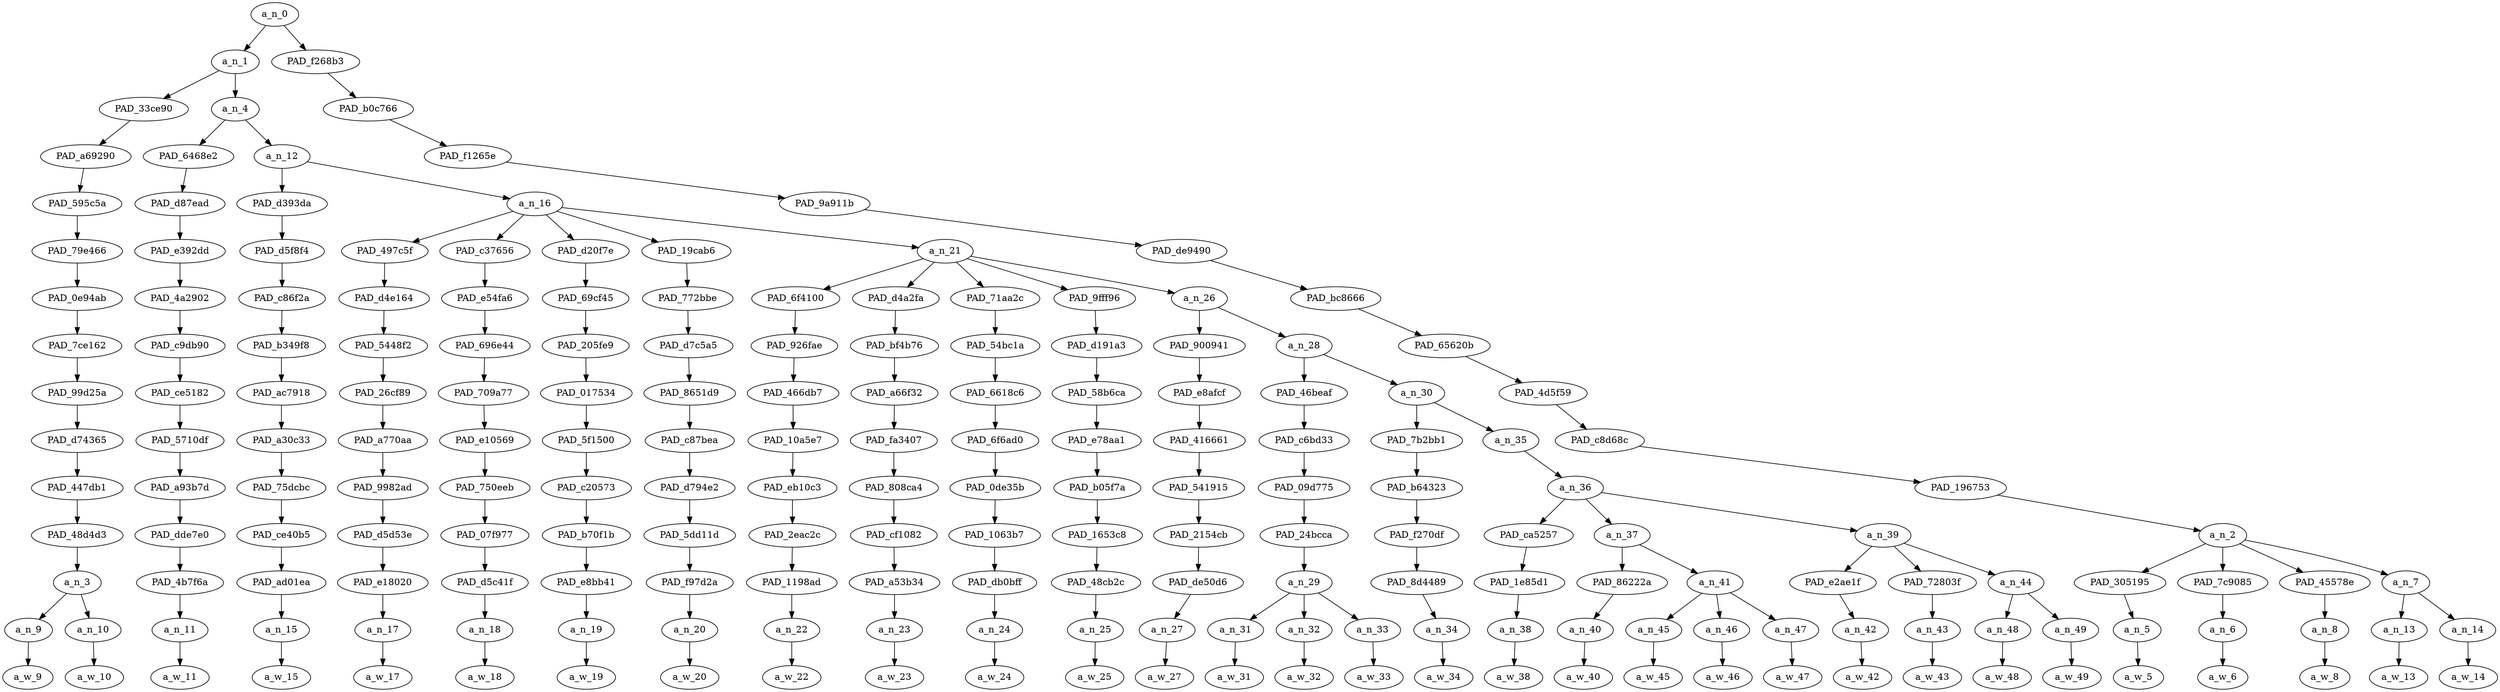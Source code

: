 strict digraph "" {
	a_n_0	[div_dir=1,
		index=0,
		level=14,
		pos="14.905225694444445,14!",
		text_span="[0, 1, 2, 3, 4, 5, 6, 7, 8, 9, 10, 11, 12, 13, 14, 15, 16, 17, 18, 19, 20, 21, 22, 23, 24, 25, 26, 27, 28, 29, 30]",
		value=1.00000001];
	a_n_1	[div_dir=1,
		index=0,
		level=13,
		pos="1.935451388888889,13!",
		text_span="[0, 1, 2, 3, 4, 5, 6, 7, 8, 9, 10, 11, 12, 13, 14, 15, 16, 17, 18, 19, 20, 21, 22, 23, 24, 25]",
		value=0.67010904];
	a_n_0 -> a_n_1;
	PAD_f268b3	[div_dir=1,
		index=1,
		level=13,
		pos="27.875,13!",
		text_span="[26, 27, 28, 29, 30]",
		value=0.32940850];
	a_n_0 -> PAD_f268b3;
	PAD_33ce90	[div_dir=1,
		index=0,
		level=12,
		pos="0.5,12!",
		text_span="[0, 1]",
		value=0.05335967];
	a_n_1 -> PAD_33ce90;
	a_n_4	[div_dir=1,
		index=1,
		level=12,
		pos="3.370902777777778,12!",
		text_span="[2, 3, 4, 5, 6, 7, 8, 9, 10, 11, 12, 13, 14, 15, 16, 17, 18, 19, 20, 21, 22, 23, 24, 25]",
		value=0.61649367];
	a_n_1 -> a_n_4;
	PAD_a69290	[div_dir=1,
		index=0,
		level=11,
		pos="0.5,11!",
		text_span="[0, 1]",
		value=0.05335967];
	PAD_33ce90 -> PAD_a69290;
	PAD_595c5a	[div_dir=1,
		index=0,
		level=10,
		pos="0.5,10!",
		text_span="[0, 1]",
		value=0.05335967];
	PAD_a69290 -> PAD_595c5a;
	PAD_79e466	[div_dir=1,
		index=0,
		level=9,
		pos="0.5,9!",
		text_span="[0, 1]",
		value=0.05335967];
	PAD_595c5a -> PAD_79e466;
	PAD_0e94ab	[div_dir=1,
		index=0,
		level=8,
		pos="0.5,8!",
		text_span="[0, 1]",
		value=0.05335967];
	PAD_79e466 -> PAD_0e94ab;
	PAD_7ce162	[div_dir=1,
		index=0,
		level=7,
		pos="0.5,7!",
		text_span="[0, 1]",
		value=0.05335967];
	PAD_0e94ab -> PAD_7ce162;
	PAD_99d25a	[div_dir=1,
		index=0,
		level=6,
		pos="0.5,6!",
		text_span="[0, 1]",
		value=0.05335967];
	PAD_7ce162 -> PAD_99d25a;
	PAD_d74365	[div_dir=1,
		index=0,
		level=5,
		pos="0.5,5!",
		text_span="[0, 1]",
		value=0.05335967];
	PAD_99d25a -> PAD_d74365;
	PAD_447db1	[div_dir=1,
		index=0,
		level=4,
		pos="0.5,4!",
		text_span="[0, 1]",
		value=0.05335967];
	PAD_d74365 -> PAD_447db1;
	PAD_48d4d3	[div_dir=1,
		index=0,
		level=3,
		pos="0.5,3!",
		text_span="[0, 1]",
		value=0.05335967];
	PAD_447db1 -> PAD_48d4d3;
	a_n_3	[div_dir=1,
		index=0,
		level=2,
		pos="0.5,2!",
		text_span="[0, 1]",
		value=0.05335967];
	PAD_48d4d3 -> a_n_3;
	a_n_9	[div_dir=1,
		index=0,
		level=1,
		pos="0.0,1!",
		text_span="[0]",
		value=0.02061954];
	a_n_3 -> a_n_9;
	a_n_10	[div_dir=1,
		index=1,
		level=1,
		pos="1.0,1!",
		text_span="[1]",
		value=0.03252591];
	a_n_3 -> a_n_10;
	a_w_9	[div_dir=0,
		index=0,
		level=0,
		pos="0,0!",
		text_span="[0]",
		value=the];
	a_n_9 -> a_w_9;
	a_w_10	[div_dir=0,
		index=1,
		level=0,
		pos="1,0!",
		text_span="[1]",
		value=hill];
	a_n_10 -> a_w_10;
	PAD_6468e2	[div_dir=-1,
		index=1,
		level=11,
		pos="2.0,11!",
		text_span="[2]",
		value=0.02000466];
	a_n_4 -> PAD_6468e2;
	a_n_12	[div_dir=1,
		index=2,
		level=11,
		pos="4.741805555555556,11!",
		text_span="[3, 4, 5, 6, 7, 8, 9, 10, 11, 12, 13, 14, 15, 16, 17, 18, 19, 20, 21, 22, 23, 24, 25]",
		value=0.59628221];
	a_n_4 -> a_n_12;
	PAD_d87ead	[div_dir=-1,
		index=1,
		level=10,
		pos="2.0,10!",
		text_span="[2]",
		value=0.02000466];
	PAD_6468e2 -> PAD_d87ead;
	PAD_e392dd	[div_dir=-1,
		index=1,
		level=9,
		pos="2.0,9!",
		text_span="[2]",
		value=0.02000466];
	PAD_d87ead -> PAD_e392dd;
	PAD_4a2902	[div_dir=-1,
		index=1,
		level=8,
		pos="2.0,8!",
		text_span="[2]",
		value=0.02000466];
	PAD_e392dd -> PAD_4a2902;
	PAD_c9db90	[div_dir=-1,
		index=1,
		level=7,
		pos="2.0,7!",
		text_span="[2]",
		value=0.02000466];
	PAD_4a2902 -> PAD_c9db90;
	PAD_ce5182	[div_dir=-1,
		index=1,
		level=6,
		pos="2.0,6!",
		text_span="[2]",
		value=0.02000466];
	PAD_c9db90 -> PAD_ce5182;
	PAD_5710df	[div_dir=-1,
		index=1,
		level=5,
		pos="2.0,5!",
		text_span="[2]",
		value=0.02000466];
	PAD_ce5182 -> PAD_5710df;
	PAD_a93b7d	[div_dir=-1,
		index=1,
		level=4,
		pos="2.0,4!",
		text_span="[2]",
		value=0.02000466];
	PAD_5710df -> PAD_a93b7d;
	PAD_dde7e0	[div_dir=-1,
		index=1,
		level=3,
		pos="2.0,3!",
		text_span="[2]",
		value=0.02000466];
	PAD_a93b7d -> PAD_dde7e0;
	PAD_4b7f6a	[div_dir=-1,
		index=1,
		level=2,
		pos="2.0,2!",
		text_span="[2]",
		value=0.02000466];
	PAD_dde7e0 -> PAD_4b7f6a;
	a_n_11	[div_dir=-1,
		index=2,
		level=1,
		pos="2.0,1!",
		text_span="[2]",
		value=0.02000466];
	PAD_4b7f6a -> a_n_11;
	a_w_11	[div_dir=0,
		index=2,
		level=0,
		pos="2,0!",
		text_span="[2]",
		value=as];
	a_n_11 -> a_w_11;
	PAD_d393da	[div_dir=1,
		index=2,
		level=10,
		pos="3.0,10!",
		text_span="[3]",
		value=0.02145635];
	a_n_12 -> PAD_d393da;
	a_n_16	[div_dir=1,
		index=3,
		level=10,
		pos="6.483611111111111,10!",
		text_span="[4, 5, 6, 7, 8, 9, 10, 11, 12, 13, 14, 15, 16, 17, 18, 19, 20, 21, 22, 23, 24, 25]",
		value=0.57460957];
	a_n_12 -> a_n_16;
	PAD_d5f8f4	[div_dir=1,
		index=2,
		level=9,
		pos="3.0,9!",
		text_span="[3]",
		value=0.02145635];
	PAD_d393da -> PAD_d5f8f4;
	PAD_c86f2a	[div_dir=1,
		index=2,
		level=8,
		pos="3.0,8!",
		text_span="[3]",
		value=0.02145635];
	PAD_d5f8f4 -> PAD_c86f2a;
	PAD_b349f8	[div_dir=1,
		index=2,
		level=7,
		pos="3.0,7!",
		text_span="[3]",
		value=0.02145635];
	PAD_c86f2a -> PAD_b349f8;
	PAD_ac7918	[div_dir=1,
		index=2,
		level=6,
		pos="3.0,6!",
		text_span="[3]",
		value=0.02145635];
	PAD_b349f8 -> PAD_ac7918;
	PAD_a30c33	[div_dir=1,
		index=2,
		level=5,
		pos="3.0,5!",
		text_span="[3]",
		value=0.02145635];
	PAD_ac7918 -> PAD_a30c33;
	PAD_75dcbc	[div_dir=1,
		index=2,
		level=4,
		pos="3.0,4!",
		text_span="[3]",
		value=0.02145635];
	PAD_a30c33 -> PAD_75dcbc;
	PAD_ce40b5	[div_dir=1,
		index=2,
		level=3,
		pos="3.0,3!",
		text_span="[3]",
		value=0.02145635];
	PAD_75dcbc -> PAD_ce40b5;
	PAD_ad01ea	[div_dir=1,
		index=2,
		level=2,
		pos="3.0,2!",
		text_span="[3]",
		value=0.02145635];
	PAD_ce40b5 -> PAD_ad01ea;
	a_n_15	[div_dir=1,
		index=3,
		level=1,
		pos="3.0,1!",
		text_span="[3]",
		value=0.02145635];
	PAD_ad01ea -> a_n_15;
	a_w_15	[div_dir=0,
		index=3,
		level=0,
		pos="3,0!",
		text_span="[3]",
		value=always];
	a_n_15 -> a_w_15;
	PAD_497c5f	[div_dir=1,
		index=3,
		level=9,
		pos="4.0,9!",
		text_span="[4]",
		value=0.02745545];
	a_n_16 -> PAD_497c5f;
	PAD_c37656	[div_dir=1,
		index=4,
		level=9,
		pos="5.0,9!",
		text_span="[5]",
		value=0.01472966];
	a_n_16 -> PAD_c37656;
	PAD_d20f7e	[div_dir=1,
		index=5,
		level=9,
		pos="6.0,9!",
		text_span="[6]",
		value=0.01705420];
	a_n_16 -> PAD_d20f7e;
	PAD_19cab6	[div_dir=1,
		index=6,
		level=9,
		pos="7.0,9!",
		text_span="[7]",
		value=0.01646106];
	a_n_16 -> PAD_19cab6;
	a_n_21	[div_dir=1,
		index=7,
		level=9,
		pos="10.418055555555556,9!",
		text_span="[8, 9, 10, 11, 12, 13, 14, 15, 16, 17, 18, 19, 20, 21, 22, 23, 24, 25]",
		value=0.49868947];
	a_n_16 -> a_n_21;
	PAD_d4e164	[div_dir=1,
		index=3,
		level=8,
		pos="4.0,8!",
		text_span="[4]",
		value=0.02745545];
	PAD_497c5f -> PAD_d4e164;
	PAD_5448f2	[div_dir=1,
		index=3,
		level=7,
		pos="4.0,7!",
		text_span="[4]",
		value=0.02745545];
	PAD_d4e164 -> PAD_5448f2;
	PAD_26cf89	[div_dir=1,
		index=3,
		level=6,
		pos="4.0,6!",
		text_span="[4]",
		value=0.02745545];
	PAD_5448f2 -> PAD_26cf89;
	PAD_a770aa	[div_dir=1,
		index=3,
		level=5,
		pos="4.0,5!",
		text_span="[4]",
		value=0.02745545];
	PAD_26cf89 -> PAD_a770aa;
	PAD_9982ad	[div_dir=1,
		index=3,
		level=4,
		pos="4.0,4!",
		text_span="[4]",
		value=0.02745545];
	PAD_a770aa -> PAD_9982ad;
	PAD_d5d53e	[div_dir=1,
		index=3,
		level=3,
		pos="4.0,3!",
		text_span="[4]",
		value=0.02745545];
	PAD_9982ad -> PAD_d5d53e;
	PAD_e18020	[div_dir=1,
		index=3,
		level=2,
		pos="4.0,2!",
		text_span="[4]",
		value=0.02745545];
	PAD_d5d53e -> PAD_e18020;
	a_n_17	[div_dir=1,
		index=4,
		level=1,
		pos="4.0,1!",
		text_span="[4]",
		value=0.02745545];
	PAD_e18020 -> a_n_17;
	a_w_17	[div_dir=0,
		index=4,
		level=0,
		pos="4,0!",
		text_span="[4]",
		value=twists];
	a_n_17 -> a_w_17;
	PAD_e54fa6	[div_dir=1,
		index=4,
		level=8,
		pos="5.0,8!",
		text_span="[5]",
		value=0.01472966];
	PAD_c37656 -> PAD_e54fa6;
	PAD_696e44	[div_dir=1,
		index=4,
		level=7,
		pos="5.0,7!",
		text_span="[5]",
		value=0.01472966];
	PAD_e54fa6 -> PAD_696e44;
	PAD_709a77	[div_dir=1,
		index=4,
		level=6,
		pos="5.0,6!",
		text_span="[5]",
		value=0.01472966];
	PAD_696e44 -> PAD_709a77;
	PAD_e10569	[div_dir=1,
		index=4,
		level=5,
		pos="5.0,5!",
		text_span="[5]",
		value=0.01472966];
	PAD_709a77 -> PAD_e10569;
	PAD_750eeb	[div_dir=1,
		index=4,
		level=4,
		pos="5.0,4!",
		text_span="[5]",
		value=0.01472966];
	PAD_e10569 -> PAD_750eeb;
	PAD_07f977	[div_dir=1,
		index=4,
		level=3,
		pos="5.0,3!",
		text_span="[5]",
		value=0.01472966];
	PAD_750eeb -> PAD_07f977;
	PAD_d5c41f	[div_dir=1,
		index=4,
		level=2,
		pos="5.0,2!",
		text_span="[5]",
		value=0.01472966];
	PAD_07f977 -> PAD_d5c41f;
	a_n_18	[div_dir=1,
		index=5,
		level=1,
		pos="5.0,1!",
		text_span="[5]",
		value=0.01472966];
	PAD_d5c41f -> a_n_18;
	a_w_18	[div_dir=0,
		index=5,
		level=0,
		pos="5,0!",
		text_span="[5]",
		value=it];
	a_n_18 -> a_w_18;
	PAD_69cf45	[div_dir=1,
		index=5,
		level=8,
		pos="6.0,8!",
		text_span="[6]",
		value=0.01705420];
	PAD_d20f7e -> PAD_69cf45;
	PAD_205fe9	[div_dir=1,
		index=5,
		level=7,
		pos="6.0,7!",
		text_span="[6]",
		value=0.01705420];
	PAD_69cf45 -> PAD_205fe9;
	PAD_017534	[div_dir=1,
		index=5,
		level=6,
		pos="6.0,6!",
		text_span="[6]",
		value=0.01705420];
	PAD_205fe9 -> PAD_017534;
	PAD_5f1500	[div_dir=1,
		index=5,
		level=5,
		pos="6.0,5!",
		text_span="[6]",
		value=0.01705420];
	PAD_017534 -> PAD_5f1500;
	PAD_c20573	[div_dir=1,
		index=5,
		level=4,
		pos="6.0,4!",
		text_span="[6]",
		value=0.01705420];
	PAD_5f1500 -> PAD_c20573;
	PAD_b70f1b	[div_dir=1,
		index=5,
		level=3,
		pos="6.0,3!",
		text_span="[6]",
		value=0.01705420];
	PAD_c20573 -> PAD_b70f1b;
	PAD_e8bb41	[div_dir=1,
		index=5,
		level=2,
		pos="6.0,2!",
		text_span="[6]",
		value=0.01705420];
	PAD_b70f1b -> PAD_e8bb41;
	a_n_19	[div_dir=1,
		index=6,
		level=1,
		pos="6.0,1!",
		text_span="[6]",
		value=0.01705420];
	PAD_e8bb41 -> a_n_19;
	a_w_19	[div_dir=0,
		index=6,
		level=0,
		pos="6,0!",
		text_span="[6]",
		value=up];
	a_n_19 -> a_w_19;
	PAD_772bbe	[div_dir=1,
		index=6,
		level=8,
		pos="7.0,8!",
		text_span="[7]",
		value=0.01646106];
	PAD_19cab6 -> PAD_772bbe;
	PAD_d7c5a5	[div_dir=1,
		index=6,
		level=7,
		pos="7.0,7!",
		text_span="[7]",
		value=0.01646106];
	PAD_772bbe -> PAD_d7c5a5;
	PAD_8651d9	[div_dir=1,
		index=6,
		level=6,
		pos="7.0,6!",
		text_span="[7]",
		value=0.01646106];
	PAD_d7c5a5 -> PAD_8651d9;
	PAD_c87bea	[div_dir=1,
		index=6,
		level=5,
		pos="7.0,5!",
		text_span="[7]",
		value=0.01646106];
	PAD_8651d9 -> PAD_c87bea;
	PAD_d794e2	[div_dir=1,
		index=6,
		level=4,
		pos="7.0,4!",
		text_span="[7]",
		value=0.01646106];
	PAD_c87bea -> PAD_d794e2;
	PAD_5dd11d	[div_dir=1,
		index=6,
		level=3,
		pos="7.0,3!",
		text_span="[7]",
		value=0.01646106];
	PAD_d794e2 -> PAD_5dd11d;
	PAD_f97d2a	[div_dir=1,
		index=6,
		level=2,
		pos="7.0,2!",
		text_span="[7]",
		value=0.01646106];
	PAD_5dd11d -> PAD_f97d2a;
	a_n_20	[div_dir=1,
		index=7,
		level=1,
		pos="7.0,1!",
		text_span="[7]",
		value=0.01646106];
	PAD_f97d2a -> a_n_20;
	a_w_20	[div_dir=0,
		index=7,
		level=0,
		pos="7,0!",
		text_span="[7]",
		value=it1];
	a_n_20 -> a_w_20;
	PAD_6f4100	[div_dir=1,
		index=7,
		level=8,
		pos="8.0,8!",
		text_span="[8]",
		value=0.01526680];
	a_n_21 -> PAD_6f4100;
	PAD_d4a2fa	[div_dir=1,
		index=8,
		level=8,
		pos="9.0,8!",
		text_span="[9]",
		value=0.01416043];
	a_n_21 -> PAD_d4a2fa;
	PAD_71aa2c	[div_dir=1,
		index=9,
		level=8,
		pos="10.0,8!",
		text_span="[10]",
		value=0.02216951];
	a_n_21 -> PAD_71aa2c;
	PAD_9fff96	[div_dir=1,
		index=10,
		level=8,
		pos="11.0,8!",
		text_span="[11]",
		value=0.01942620];
	a_n_21 -> PAD_9fff96;
	a_n_26	[div_dir=1,
		index=11,
		level=8,
		pos="14.090277777777779,8!",
		text_span="[12, 13, 14, 15, 16, 17, 18, 19, 20, 21, 22, 23, 24, 25]",
		value=0.42749088];
	a_n_21 -> a_n_26;
	PAD_926fae	[div_dir=1,
		index=7,
		level=7,
		pos="8.0,7!",
		text_span="[8]",
		value=0.01526680];
	PAD_6f4100 -> PAD_926fae;
	PAD_466db7	[div_dir=1,
		index=7,
		level=6,
		pos="8.0,6!",
		text_span="[8]",
		value=0.01526680];
	PAD_926fae -> PAD_466db7;
	PAD_10a5e7	[div_dir=1,
		index=7,
		level=5,
		pos="8.0,5!",
		text_span="[8]",
		value=0.01526680];
	PAD_466db7 -> PAD_10a5e7;
	PAD_eb10c3	[div_dir=1,
		index=7,
		level=4,
		pos="8.0,4!",
		text_span="[8]",
		value=0.01526680];
	PAD_10a5e7 -> PAD_eb10c3;
	PAD_2eac2c	[div_dir=1,
		index=7,
		level=3,
		pos="8.0,3!",
		text_span="[8]",
		value=0.01526680];
	PAD_eb10c3 -> PAD_2eac2c;
	PAD_1198ad	[div_dir=1,
		index=7,
		level=2,
		pos="8.0,2!",
		text_span="[8]",
		value=0.01526680];
	PAD_2eac2c -> PAD_1198ad;
	a_n_22	[div_dir=1,
		index=8,
		level=1,
		pos="8.0,1!",
		text_span="[8]",
		value=0.01526680];
	PAD_1198ad -> a_n_22;
	a_w_22	[div_dir=0,
		index=8,
		level=0,
		pos="8,0!",
		text_span="[8]",
		value=not];
	a_n_22 -> a_w_22;
	PAD_bf4b76	[div_dir=1,
		index=8,
		level=7,
		pos="9.0,7!",
		text_span="[9]",
		value=0.01416043];
	PAD_d4a2fa -> PAD_bf4b76;
	PAD_a66f32	[div_dir=1,
		index=8,
		level=6,
		pos="9.0,6!",
		text_span="[9]",
		value=0.01416043];
	PAD_bf4b76 -> PAD_a66f32;
	PAD_fa3407	[div_dir=1,
		index=8,
		level=5,
		pos="9.0,5!",
		text_span="[9]",
		value=0.01416043];
	PAD_a66f32 -> PAD_fa3407;
	PAD_808ca4	[div_dir=1,
		index=8,
		level=4,
		pos="9.0,4!",
		text_span="[9]",
		value=0.01416043];
	PAD_fa3407 -> PAD_808ca4;
	PAD_cf1082	[div_dir=1,
		index=8,
		level=3,
		pos="9.0,3!",
		text_span="[9]",
		value=0.01416043];
	PAD_808ca4 -> PAD_cf1082;
	PAD_a53b34	[div_dir=1,
		index=8,
		level=2,
		pos="9.0,2!",
		text_span="[9]",
		value=0.01416043];
	PAD_cf1082 -> PAD_a53b34;
	a_n_23	[div_dir=1,
		index=9,
		level=1,
		pos="9.0,1!",
		text_span="[9]",
		value=0.01416043];
	PAD_a53b34 -> a_n_23;
	a_w_23	[div_dir=0,
		index=9,
		level=0,
		pos="9,0!",
		text_span="[9]",
		value=the1];
	a_n_23 -> a_w_23;
	PAD_54bc1a	[div_dir=1,
		index=9,
		level=7,
		pos="10.0,7!",
		text_span="[10]",
		value=0.02216951];
	PAD_71aa2c -> PAD_54bc1a;
	PAD_6618c6	[div_dir=1,
		index=9,
		level=6,
		pos="10.0,6!",
		text_span="[10]",
		value=0.02216951];
	PAD_54bc1a -> PAD_6618c6;
	PAD_6f6ad0	[div_dir=1,
		index=9,
		level=5,
		pos="10.0,5!",
		text_span="[10]",
		value=0.02216951];
	PAD_6618c6 -> PAD_6f6ad0;
	PAD_0de35b	[div_dir=1,
		index=9,
		level=4,
		pos="10.0,4!",
		text_span="[10]",
		value=0.02216951];
	PAD_6f6ad0 -> PAD_0de35b;
	PAD_1063b7	[div_dir=1,
		index=9,
		level=3,
		pos="10.0,3!",
		text_span="[10]",
		value=0.02216951];
	PAD_0de35b -> PAD_1063b7;
	PAD_db0bff	[div_dir=1,
		index=9,
		level=2,
		pos="10.0,2!",
		text_span="[10]",
		value=0.02216951];
	PAD_1063b7 -> PAD_db0bff;
	a_n_24	[div_dir=1,
		index=10,
		level=1,
		pos="10.0,1!",
		text_span="[10]",
		value=0.02216951];
	PAD_db0bff -> a_n_24;
	a_w_24	[div_dir=0,
		index=10,
		level=0,
		pos="10,0!",
		text_span="[10]",
		value=religious];
	a_n_24 -> a_w_24;
	PAD_d191a3	[div_dir=1,
		index=10,
		level=7,
		pos="11.0,7!",
		text_span="[11]",
		value=0.01942620];
	PAD_9fff96 -> PAD_d191a3;
	PAD_58b6ca	[div_dir=1,
		index=10,
		level=6,
		pos="11.0,6!",
		text_span="[11]",
		value=0.01942620];
	PAD_d191a3 -> PAD_58b6ca;
	PAD_e78aa1	[div_dir=1,
		index=10,
		level=5,
		pos="11.0,5!",
		text_span="[11]",
		value=0.01942620];
	PAD_58b6ca -> PAD_e78aa1;
	PAD_b05f7a	[div_dir=1,
		index=10,
		level=4,
		pos="11.0,4!",
		text_span="[11]",
		value=0.01942620];
	PAD_e78aa1 -> PAD_b05f7a;
	PAD_1653c8	[div_dir=1,
		index=10,
		level=3,
		pos="11.0,3!",
		text_span="[11]",
		value=0.01942620];
	PAD_b05f7a -> PAD_1653c8;
	PAD_48cb2c	[div_dir=1,
		index=10,
		level=2,
		pos="11.0,2!",
		text_span="[11]",
		value=0.01942620];
	PAD_1653c8 -> PAD_48cb2c;
	a_n_25	[div_dir=1,
		index=11,
		level=1,
		pos="11.0,1!",
		text_span="[11]",
		value=0.01942620];
	PAD_48cb2c -> a_n_25;
	a_w_25	[div_dir=0,
		index=11,
		level=0,
		pos="11,0!",
		text_span="[11]",
		value=right];
	a_n_25 -> a_w_25;
	PAD_900941	[div_dir=1,
		index=11,
		level=7,
		pos="12.0,7!",
		text_span="[12]",
		value=0.01628406];
	a_n_26 -> PAD_900941;
	a_n_28	[div_dir=1,
		index=12,
		level=7,
		pos="16.180555555555557,7!",
		text_span="[13, 14, 15, 16, 17, 18, 19, 20, 21, 22, 23, 24, 25]",
		value=0.41104958];
	a_n_26 -> a_n_28;
	PAD_e8afcf	[div_dir=1,
		index=11,
		level=6,
		pos="12.0,6!",
		text_span="[12]",
		value=0.01628406];
	PAD_900941 -> PAD_e8afcf;
	PAD_416661	[div_dir=1,
		index=11,
		level=5,
		pos="12.0,5!",
		text_span="[12]",
		value=0.01628406];
	PAD_e8afcf -> PAD_416661;
	PAD_541915	[div_dir=1,
		index=11,
		level=4,
		pos="12.0,4!",
		text_span="[12]",
		value=0.01628406];
	PAD_416661 -> PAD_541915;
	PAD_2154cb	[div_dir=1,
		index=11,
		level=3,
		pos="12.0,3!",
		text_span="[12]",
		value=0.01628406];
	PAD_541915 -> PAD_2154cb;
	PAD_de50d6	[div_dir=1,
		index=11,
		level=2,
		pos="12.0,2!",
		text_span="[12]",
		value=0.01628406];
	PAD_2154cb -> PAD_de50d6;
	a_n_27	[div_dir=1,
		index=12,
		level=1,
		pos="12.0,1!",
		text_span="[12]",
		value=0.01628406];
	PAD_de50d6 -> a_n_27;
	a_w_27	[div_dir=0,
		index=12,
		level=0,
		pos="12,0!",
		text_span="[12]",
		value=it2];
	a_n_27 -> a_w_27;
	PAD_46beaf	[div_dir=1,
		index=12,
		level=6,
		pos="14.0,6!",
		text_span="[13, 14, 15]",
		value=0.06126236];
	a_n_28 -> PAD_46beaf;
	a_n_30	[div_dir=1,
		index=13,
		level=6,
		pos="18.361111111111114,6!",
		text_span="[16, 17, 18, 19, 20, 21, 22, 23, 24, 25]",
		value=0.34962656];
	a_n_28 -> a_n_30;
	PAD_c6bd33	[div_dir=1,
		index=12,
		level=5,
		pos="14.0,5!",
		text_span="[13, 14, 15]",
		value=0.06126236];
	PAD_46beaf -> PAD_c6bd33;
	PAD_09d775	[div_dir=1,
		index=12,
		level=4,
		pos="14.0,4!",
		text_span="[13, 14, 15]",
		value=0.06126236];
	PAD_c6bd33 -> PAD_09d775;
	PAD_24bcca	[div_dir=1,
		index=12,
		level=3,
		pos="14.0,3!",
		text_span="[13, 14, 15]",
		value=0.06126236];
	PAD_09d775 -> PAD_24bcca;
	a_n_29	[div_dir=1,
		index=12,
		level=2,
		pos="14.0,2!",
		text_span="[13, 14, 15]",
		value=0.06126236];
	PAD_24bcca -> a_n_29;
	a_n_31	[div_dir=-1,
		index=13,
		level=1,
		pos="13.0,1!",
		text_span="[13]",
		value=0.01547446];
	a_n_29 -> a_n_31;
	a_n_32	[div_dir=1,
		index=14,
		level=1,
		pos="14.0,1!",
		text_span="[14]",
		value=0.02574264];
	a_n_29 -> a_n_32;
	a_n_33	[div_dir=-1,
		index=15,
		level=1,
		pos="15.0,1!",
		text_span="[15]",
		value=0.02004203];
	a_n_29 -> a_n_33;
	a_w_31	[div_dir=0,
		index=13,
		level=0,
		pos="13,0!",
		text_span="[13]",
		value=the2];
	a_n_31 -> a_w_31;
	a_w_32	[div_dir=0,
		index=14,
		level=0,
		pos="14,0!",
		text_span="[14]",
		value=religious1];
	a_n_32 -> a_w_32;
	a_w_33	[div_dir=0,
		index=15,
		level=0,
		pos="15,0!",
		text_span="[15]",
		value=left];
	a_n_33 -> a_w_33;
	PAD_7b2bb1	[div_dir=1,
		index=13,
		level=5,
		pos="16.0,5!",
		text_span="[16]",
		value=0.01636107];
	a_n_30 -> PAD_7b2bb1;
	a_n_35	[div_dir=1,
		index=14,
		level=5,
		pos="20.722222222222225,5!",
		text_span="[17, 18, 19, 20, 21, 22, 23, 24, 25]",
		value=0.33308841];
	a_n_30 -> a_n_35;
	PAD_b64323	[div_dir=1,
		index=13,
		level=4,
		pos="16.0,4!",
		text_span="[16]",
		value=0.01636107];
	PAD_7b2bb1 -> PAD_b64323;
	PAD_f270df	[div_dir=1,
		index=13,
		level=3,
		pos="16.0,3!",
		text_span="[16]",
		value=0.01636107];
	PAD_b64323 -> PAD_f270df;
	PAD_8d4489	[div_dir=1,
		index=13,
		level=2,
		pos="16.0,2!",
		text_span="[16]",
		value=0.01636107];
	PAD_f270df -> PAD_8d4489;
	a_n_34	[div_dir=1,
		index=16,
		level=1,
		pos="16.0,1!",
		text_span="[16]",
		value=0.01636107];
	PAD_8d4489 -> a_n_34;
	a_w_34	[div_dir=0,
		index=16,
		level=0,
		pos="16,0!",
		text_span="[16]",
		value=that];
	a_n_34 -> a_w_34;
	a_n_36	[div_dir=1,
		index=14,
		level=4,
		pos="20.722222222222225,4!",
		text_span="[17, 18, 19, 20, 21, 22, 23, 24, 25]",
		value=0.33290382];
	a_n_35 -> a_n_36;
	PAD_ca5257	[div_dir=-1,
		index=15,
		level=3,
		pos="21.0,3!",
		text_span="[21]",
		value=0.01837277];
	a_n_36 -> PAD_ca5257;
	a_n_37	[div_dir=1,
		index=14,
		level=3,
		pos="18.0,3!",
		text_span="[17, 18, 19, 20]",
		value=0.11431984];
	a_n_36 -> a_n_37;
	a_n_39	[div_dir=1,
		index=16,
		level=3,
		pos="23.166666666666668,3!",
		text_span="[22, 23, 24, 25]",
		value=0.20002662];
	a_n_36 -> a_n_39;
	PAD_1e85d1	[div_dir=-1,
		index=16,
		level=2,
		pos="21.0,2!",
		text_span="[21]",
		value=0.01837277];
	PAD_ca5257 -> PAD_1e85d1;
	a_n_38	[div_dir=-1,
		index=21,
		level=1,
		pos="21.0,1!",
		text_span="[21]",
		value=0.01837277];
	PAD_1e85d1 -> a_n_38;
	a_w_38	[div_dir=0,
		index=21,
		level=0,
		pos="21,0!",
		text_span="[21]",
		value=and];
	a_n_38 -> a_w_38;
	PAD_86222a	[div_dir=1,
		index=14,
		level=2,
		pos="17.0,2!",
		text_span="[17]",
		value=0.02204423];
	a_n_37 -> PAD_86222a;
	a_n_41	[div_dir=1,
		index=15,
		level=2,
		pos="19.0,2!",
		text_span="[18, 19, 20]",
		value=0.09222090];
	a_n_37 -> a_n_41;
	a_n_40	[div_dir=1,
		index=17,
		level=1,
		pos="17.0,1!",
		text_span="[17]",
		value=0.02204423];
	PAD_86222a -> a_n_40;
	a_w_40	[div_dir=0,
		index=17,
		level=0,
		pos="17,0!",
		text_span="[17]",
		value=run];
	a_n_40 -> a_w_40;
	a_n_45	[div_dir=1,
		index=18,
		level=1,
		pos="18.0,1!",
		text_span="[18]",
		value=0.03669077];
	a_n_41 -> a_n_45;
	a_n_46	[div_dir=-1,
		index=19,
		level=1,
		pos="19.0,1!",
		text_span="[19]",
		value=0.03212437];
	a_n_41 -> a_n_46;
	a_n_47	[div_dir=1,
		index=20,
		level=1,
		pos="20.0,1!",
		text_span="[20]",
		value=0.02339283];
	a_n_41 -> a_n_47;
	a_w_45	[div_dir=0,
		index=18,
		level=0,
		pos="18,0!",
		text_span="[18]",
		value=refugee];
	a_n_45 -> a_w_45;
	a_w_46	[div_dir=0,
		index=19,
		level=0,
		pos="19,0!",
		text_span="[19]",
		value=placement];
	a_n_46 -> a_w_46;
	a_w_47	[div_dir=0,
		index=20,
		level=0,
		pos="20,0!",
		text_span="[20]",
		value=programs];
	a_n_47 -> a_w_47;
	PAD_e2ae1f	[div_dir=1,
		index=17,
		level=2,
		pos="22.0,2!",
		text_span="[22]",
		value=0.01838610];
	a_n_39 -> PAD_e2ae1f;
	PAD_72803f	[div_dir=-1,
		index=18,
		level=2,
		pos="23.0,2!",
		text_span="[23]",
		value=0.01972845];
	a_n_39 -> PAD_72803f;
	a_n_44	[div_dir=1,
		index=19,
		level=2,
		pos="24.5,2!",
		text_span="[24, 25]",
		value=0.16168729];
	a_n_39 -> a_n_44;
	a_n_42	[div_dir=1,
		index=22,
		level=1,
		pos="22.0,1!",
		text_span="[22]",
		value=0.01838610];
	PAD_e2ae1f -> a_n_42;
	a_w_42	[div_dir=0,
		index=22,
		level=0,
		pos="22,0!",
		text_span="[22]",
		value=such];
	a_n_42 -> a_w_42;
	a_n_43	[div_dir=-1,
		index=23,
		level=1,
		pos="23.0,1!",
		text_span="[23]",
		value=0.01972845];
	PAD_72803f -> a_n_43;
	a_w_43	[div_dir=0,
		index=23,
		level=0,
		pos="23,0!",
		text_span="[23]",
		value=like];
	a_n_43 -> a_w_43;
	a_n_48	[div_dir=-1,
		index=24,
		level=1,
		pos="24.0,1!",
		text_span="[24]",
		value=0.02163566];
	a_n_44 -> a_n_48;
	a_n_49	[div_dir=1,
		index=25,
		level=1,
		pos="25.0,1!",
		text_span="[25]",
		value=0.13979752];
	a_n_44 -> a_n_49;
	a_w_48	[div_dir=0,
		index=24,
		level=0,
		pos="24,0!",
		text_span="[24]",
		value=the3];
	a_n_48 -> a_w_48;
	a_w_49	[div_dir=0,
		index=25,
		level=0,
		pos="25,0!",
		text_span="[25]",
		value=jackasses];
	a_n_49 -> a_w_49;
	PAD_b0c766	[div_dir=1,
		index=2,
		level=12,
		pos="27.875,12!",
		text_span="[26, 27, 28, 29, 30]",
		value=0.32940850];
	PAD_f268b3 -> PAD_b0c766;
	PAD_f1265e	[div_dir=1,
		index=3,
		level=11,
		pos="27.875,11!",
		text_span="[26, 27, 28, 29, 30]",
		value=0.32940850];
	PAD_b0c766 -> PAD_f1265e;
	PAD_9a911b	[div_dir=1,
		index=4,
		level=10,
		pos="27.875,10!",
		text_span="[26, 27, 28, 29, 30]",
		value=0.32940850];
	PAD_f1265e -> PAD_9a911b;
	PAD_de9490	[div_dir=1,
		index=8,
		level=9,
		pos="27.875,9!",
		text_span="[26, 27, 28, 29, 30]",
		value=0.32940850];
	PAD_9a911b -> PAD_de9490;
	PAD_bc8666	[div_dir=1,
		index=12,
		level=8,
		pos="27.875,8!",
		text_span="[26, 27, 28, 29, 30]",
		value=0.32940850];
	PAD_de9490 -> PAD_bc8666;
	PAD_65620b	[div_dir=1,
		index=13,
		level=7,
		pos="27.875,7!",
		text_span="[26, 27, 28, 29, 30]",
		value=0.32940850];
	PAD_bc8666 -> PAD_65620b;
	PAD_4d5f59	[div_dir=1,
		index=14,
		level=6,
		pos="27.875,6!",
		text_span="[26, 27, 28, 29, 30]",
		value=0.32940850];
	PAD_65620b -> PAD_4d5f59;
	PAD_c8d68c	[div_dir=1,
		index=15,
		level=5,
		pos="27.875,5!",
		text_span="[26, 27, 28, 29, 30]",
		value=0.32940850];
	PAD_4d5f59 -> PAD_c8d68c;
	PAD_196753	[div_dir=1,
		index=15,
		level=4,
		pos="27.875,4!",
		text_span="[26, 27, 28, 29, 30]",
		value=0.32940850];
	PAD_c8d68c -> PAD_196753;
	a_n_2	[div_dir=1,
		index=17,
		level=3,
		pos="27.875,3!",
		text_span="[26, 27, 28, 29, 30]",
		value=0.32940850];
	PAD_196753 -> a_n_2;
	PAD_305195	[div_dir=-1,
		index=20,
		level=2,
		pos="26.0,2!",
		text_span="[26]",
		value=0.04079674];
	a_n_2 -> PAD_305195;
	PAD_7c9085	[div_dir=1,
		index=21,
		level=2,
		pos="27.0,2!",
		text_span="[27]",
		value=0.18680667];
	a_n_2 -> PAD_7c9085;
	PAD_45578e	[div_dir=1,
		index=23,
		level=2,
		pos="30.0,2!",
		text_span="[30]",
		value=0.03190735];
	a_n_2 -> PAD_45578e;
	a_n_7	[div_dir=1,
		index=22,
		level=2,
		pos="28.5,2!",
		text_span="[28, 29]",
		value=0.06933731];
	a_n_2 -> a_n_7;
	a_n_5	[div_dir=-1,
		index=26,
		level=1,
		pos="26.0,1!",
		text_span="[26]",
		value=0.04079674];
	PAD_305195 -> a_n_5;
	a_w_5	[div_dir=0,
		index=26,
		level=0,
		pos="26,0!",
		text_span="[26]",
		value=settle];
	a_n_5 -> a_w_5;
	a_n_6	[div_dir=1,
		index=27,
		level=1,
		pos="27.0,1!",
		text_span="[27]",
		value=0.18680667];
	PAD_7c9085 -> a_n_6;
	a_w_6	[div_dir=0,
		index=27,
		level=0,
		pos="27,0!",
		text_span="[27]",
		value=muzzies];
	a_n_6 -> a_w_6;
	a_n_8	[div_dir=1,
		index=30,
		level=1,
		pos="30.0,1!",
		text_span="[30]",
		value=0.03190735];
	PAD_45578e -> a_n_8;
	a_w_8	[div_dir=0,
		index=30,
		level=0,
		pos="30,0!",
		text_span="[30]",
		value=nj];
	a_n_8 -> a_w_8;
	a_n_13	[div_dir=1,
		index=28,
		level=1,
		pos="28.0,1!",
		text_span="[28]",
		value=0.04049434];
	a_n_7 -> a_n_13;
	a_n_14	[div_dir=-1,
		index=29,
		level=1,
		pos="29.0,1!",
		text_span="[29]",
		value=0.02877709];
	a_n_7 -> a_n_14;
	a_w_13	[div_dir=0,
		index=28,
		level=0,
		pos="28,0!",
		text_span="[28]",
		value=in];
	a_n_13 -> a_w_13;
	a_w_14	[div_dir=0,
		index=29,
		level=0,
		pos="29,0!",
		text_span="[29]",
		value=paterson];
	a_n_14 -> a_w_14;
}

